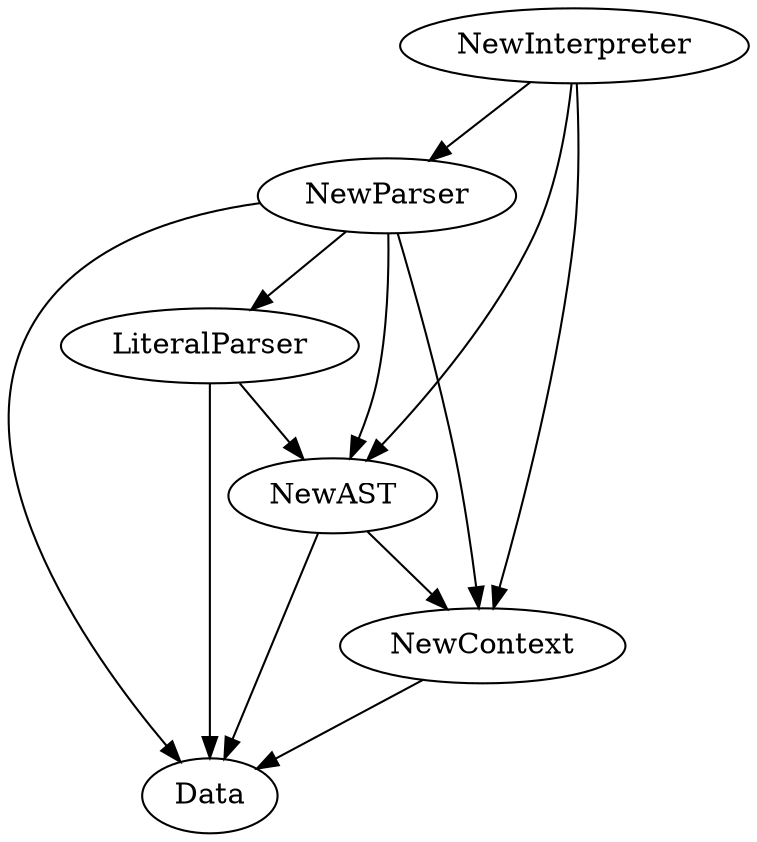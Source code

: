 digraph deps {
	//subgraph cluster_parser {
	//	NewParser;
	//	Literals;
	//}

	//subgraph cluster_program {
	//	NewAST;
	//	VBFunc;
	//	Data;
	//}

	//subgraph cluster_runtime {
	//	NewContext;
	//	NewInterpreter;
	//}

	NewParser -> NewAST;
	NewParser -> LiteralParser;
	NewParser -> Data;
	NewParser -> NewContext;

	LiteralParser -> NewAST;
	LiteralParser -> Data;

	NewAST -> NewContext;
	NewAST -> Data;

	NewContext -> Data;

	NewInterpreter -> NewParser;
	NewInterpreter -> NewContext;
	NewInterpreter -> NewAST;
}
